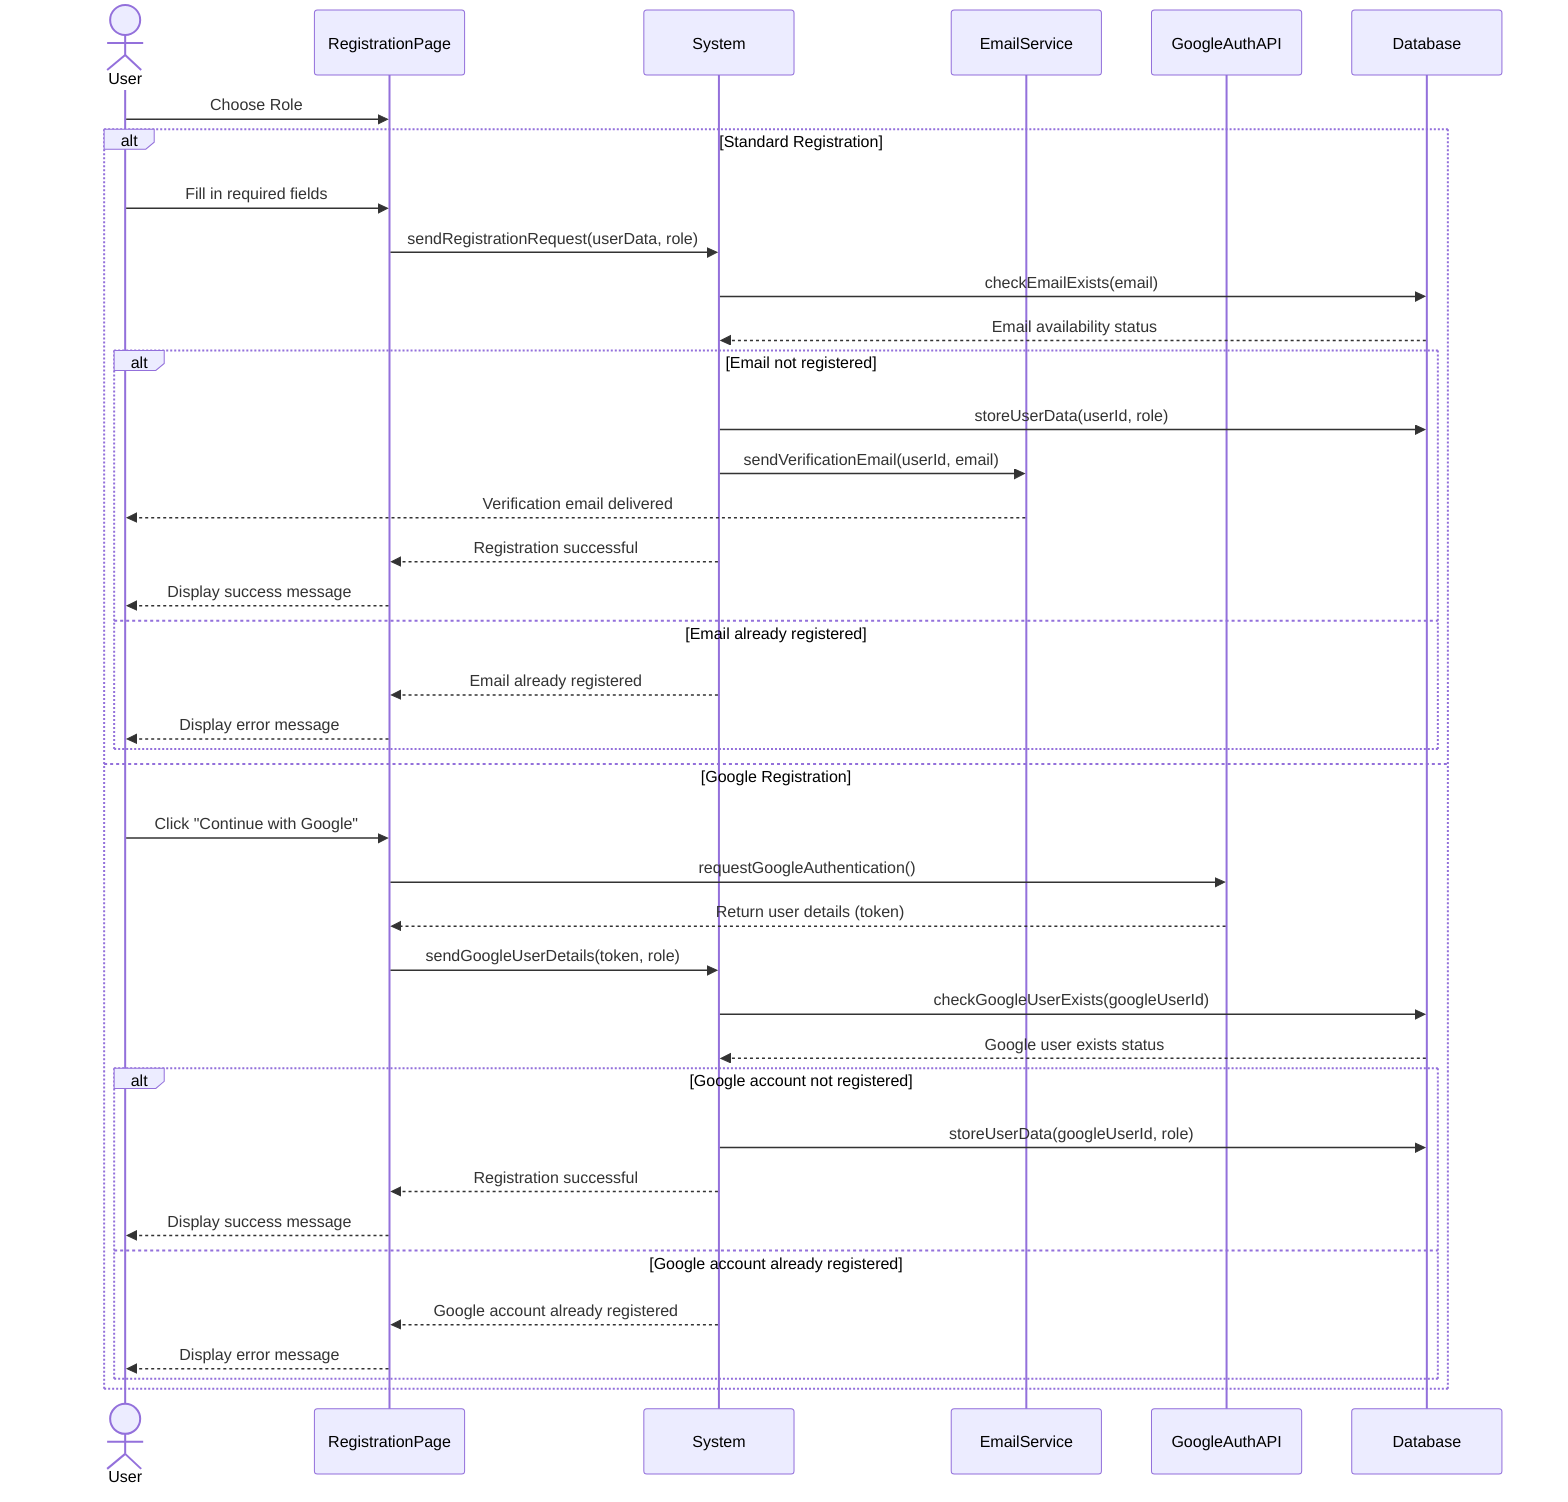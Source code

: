 sequenceDiagram
    actor User
    participant RegistrationPage
    participant System
    participant EmailService
    participant GoogleAuthAPI
    participant Database

    User->>RegistrationPage: Choose Role
    
    alt Standard Registration
        User->>RegistrationPage: Fill in required fields
        RegistrationPage->>System: sendRegistrationRequest(userData, role)
        System->>Database: checkEmailExists(email)
        Database-->>System: Email availability status
        alt Email not registered
            System->>Database: storeUserData(userId, role)
            System->>EmailService: sendVerificationEmail(userId, email)
            EmailService-->>User: Verification email delivered
            System-->>RegistrationPage: Registration successful
            RegistrationPage-->>User: Display success message
        else Email already registered
            System-->>RegistrationPage: Email already registered
            RegistrationPage-->>User: Display error message
        end
    else Google Registration
        User->>RegistrationPage: Click "Continue with Google"
        RegistrationPage->>GoogleAuthAPI: requestGoogleAuthentication()
        GoogleAuthAPI-->>RegistrationPage: Return user details (token)
        RegistrationPage->>System: sendGoogleUserDetails(token, role)
        System->>Database: checkGoogleUserExists(googleUserId)
        Database-->>System: Google user exists status
        alt Google account not registered
            System->>Database: storeUserData(googleUserId, role)
            System-->>RegistrationPage: Registration successful
            RegistrationPage-->>User: Display success message
        else Google account already registered
            System-->>RegistrationPage: Google account already registered
            RegistrationPage-->>User: Display error message
        end
    end